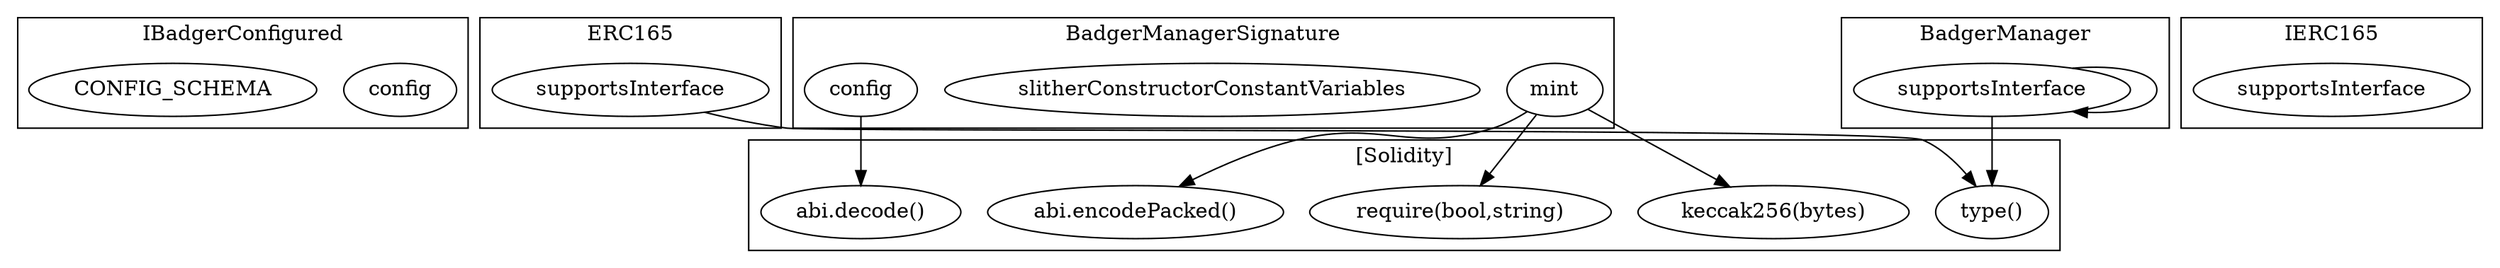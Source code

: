 strict digraph {
subgraph cluster_6468_IBadgerConfigured {
label = "IBadgerConfigured"
"6468_config" [label="config"]
"6468_CONFIG_SCHEMA" [label="CONFIG_SCHEMA"]
}subgraph cluster_3081_ERC165 {
label = "ERC165"
"3081_supportsInterface" [label="supportsInterface"]
}subgraph cluster_7091_BadgerManagerSignature {
label = "BadgerManagerSignature"
"7091_mint" [label="mint"]
"7091_slitherConstructorConstantVariables" [label="slitherConstructorConstantVariables"]
"7091_config" [label="config"]
}subgraph cluster_3093_IERC165 {
label = "IERC165"
"3093_supportsInterface" [label="supportsInterface"]
}subgraph cluster_6840_BadgerManager {
label = "BadgerManager"
"6840_supportsInterface" [label="supportsInterface"]
"6840_supportsInterface" -> "6840_supportsInterface"
}subgraph cluster_solidity {
label = "[Solidity]"
"require(bool,string)" 
"abi.decode()" 
"abi.encodePacked()" 
"type()" 
"keccak256(bytes)" 
"7091_config" -> "abi.decode()"
"3081_supportsInterface" -> "type()"
"7091_mint" -> "require(bool,string)"
"7091_mint" -> "keccak256(bytes)"
"6840_supportsInterface" -> "type()"
"7091_mint" -> "abi.encodePacked()"
}
}